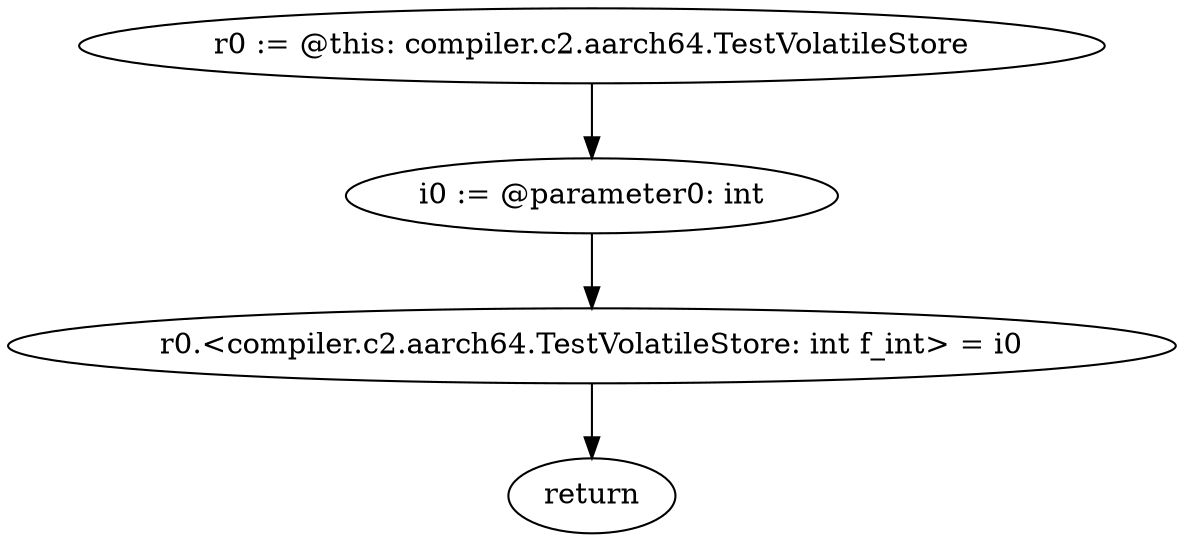 digraph "unitGraph" {
    "r0 := @this: compiler.c2.aarch64.TestVolatileStore"
    "i0 := @parameter0: int"
    "r0.<compiler.c2.aarch64.TestVolatileStore: int f_int> = i0"
    "return"
    "r0 := @this: compiler.c2.aarch64.TestVolatileStore"->"i0 := @parameter0: int";
    "i0 := @parameter0: int"->"r0.<compiler.c2.aarch64.TestVolatileStore: int f_int> = i0";
    "r0.<compiler.c2.aarch64.TestVolatileStore: int f_int> = i0"->"return";
}
